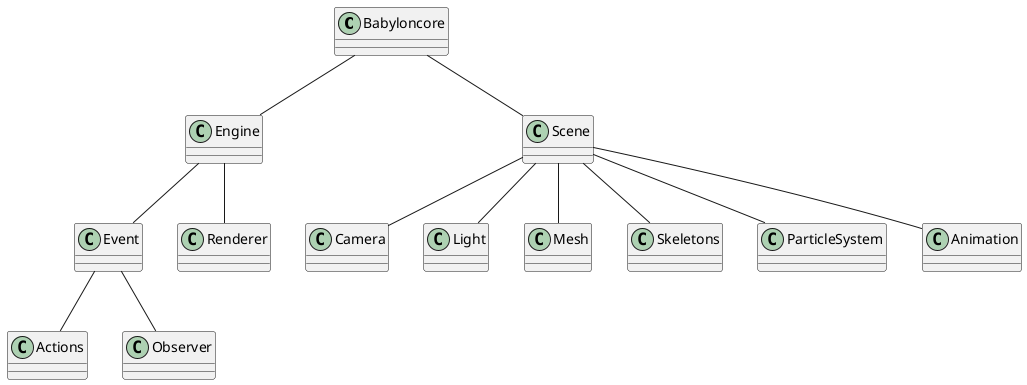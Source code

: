 @startuml BabyCore

Babyloncore -- Engine
Babyloncore -- Scene
Engine -- Event
Scene -- Camera
Scene -- Light
Scene -- Mesh
Scene -- Skeletons
Scene -- ParticleSystem
Scene -- Animation
Engine -- Renderer
Event -- Actions
Event -- Observer

@enduml